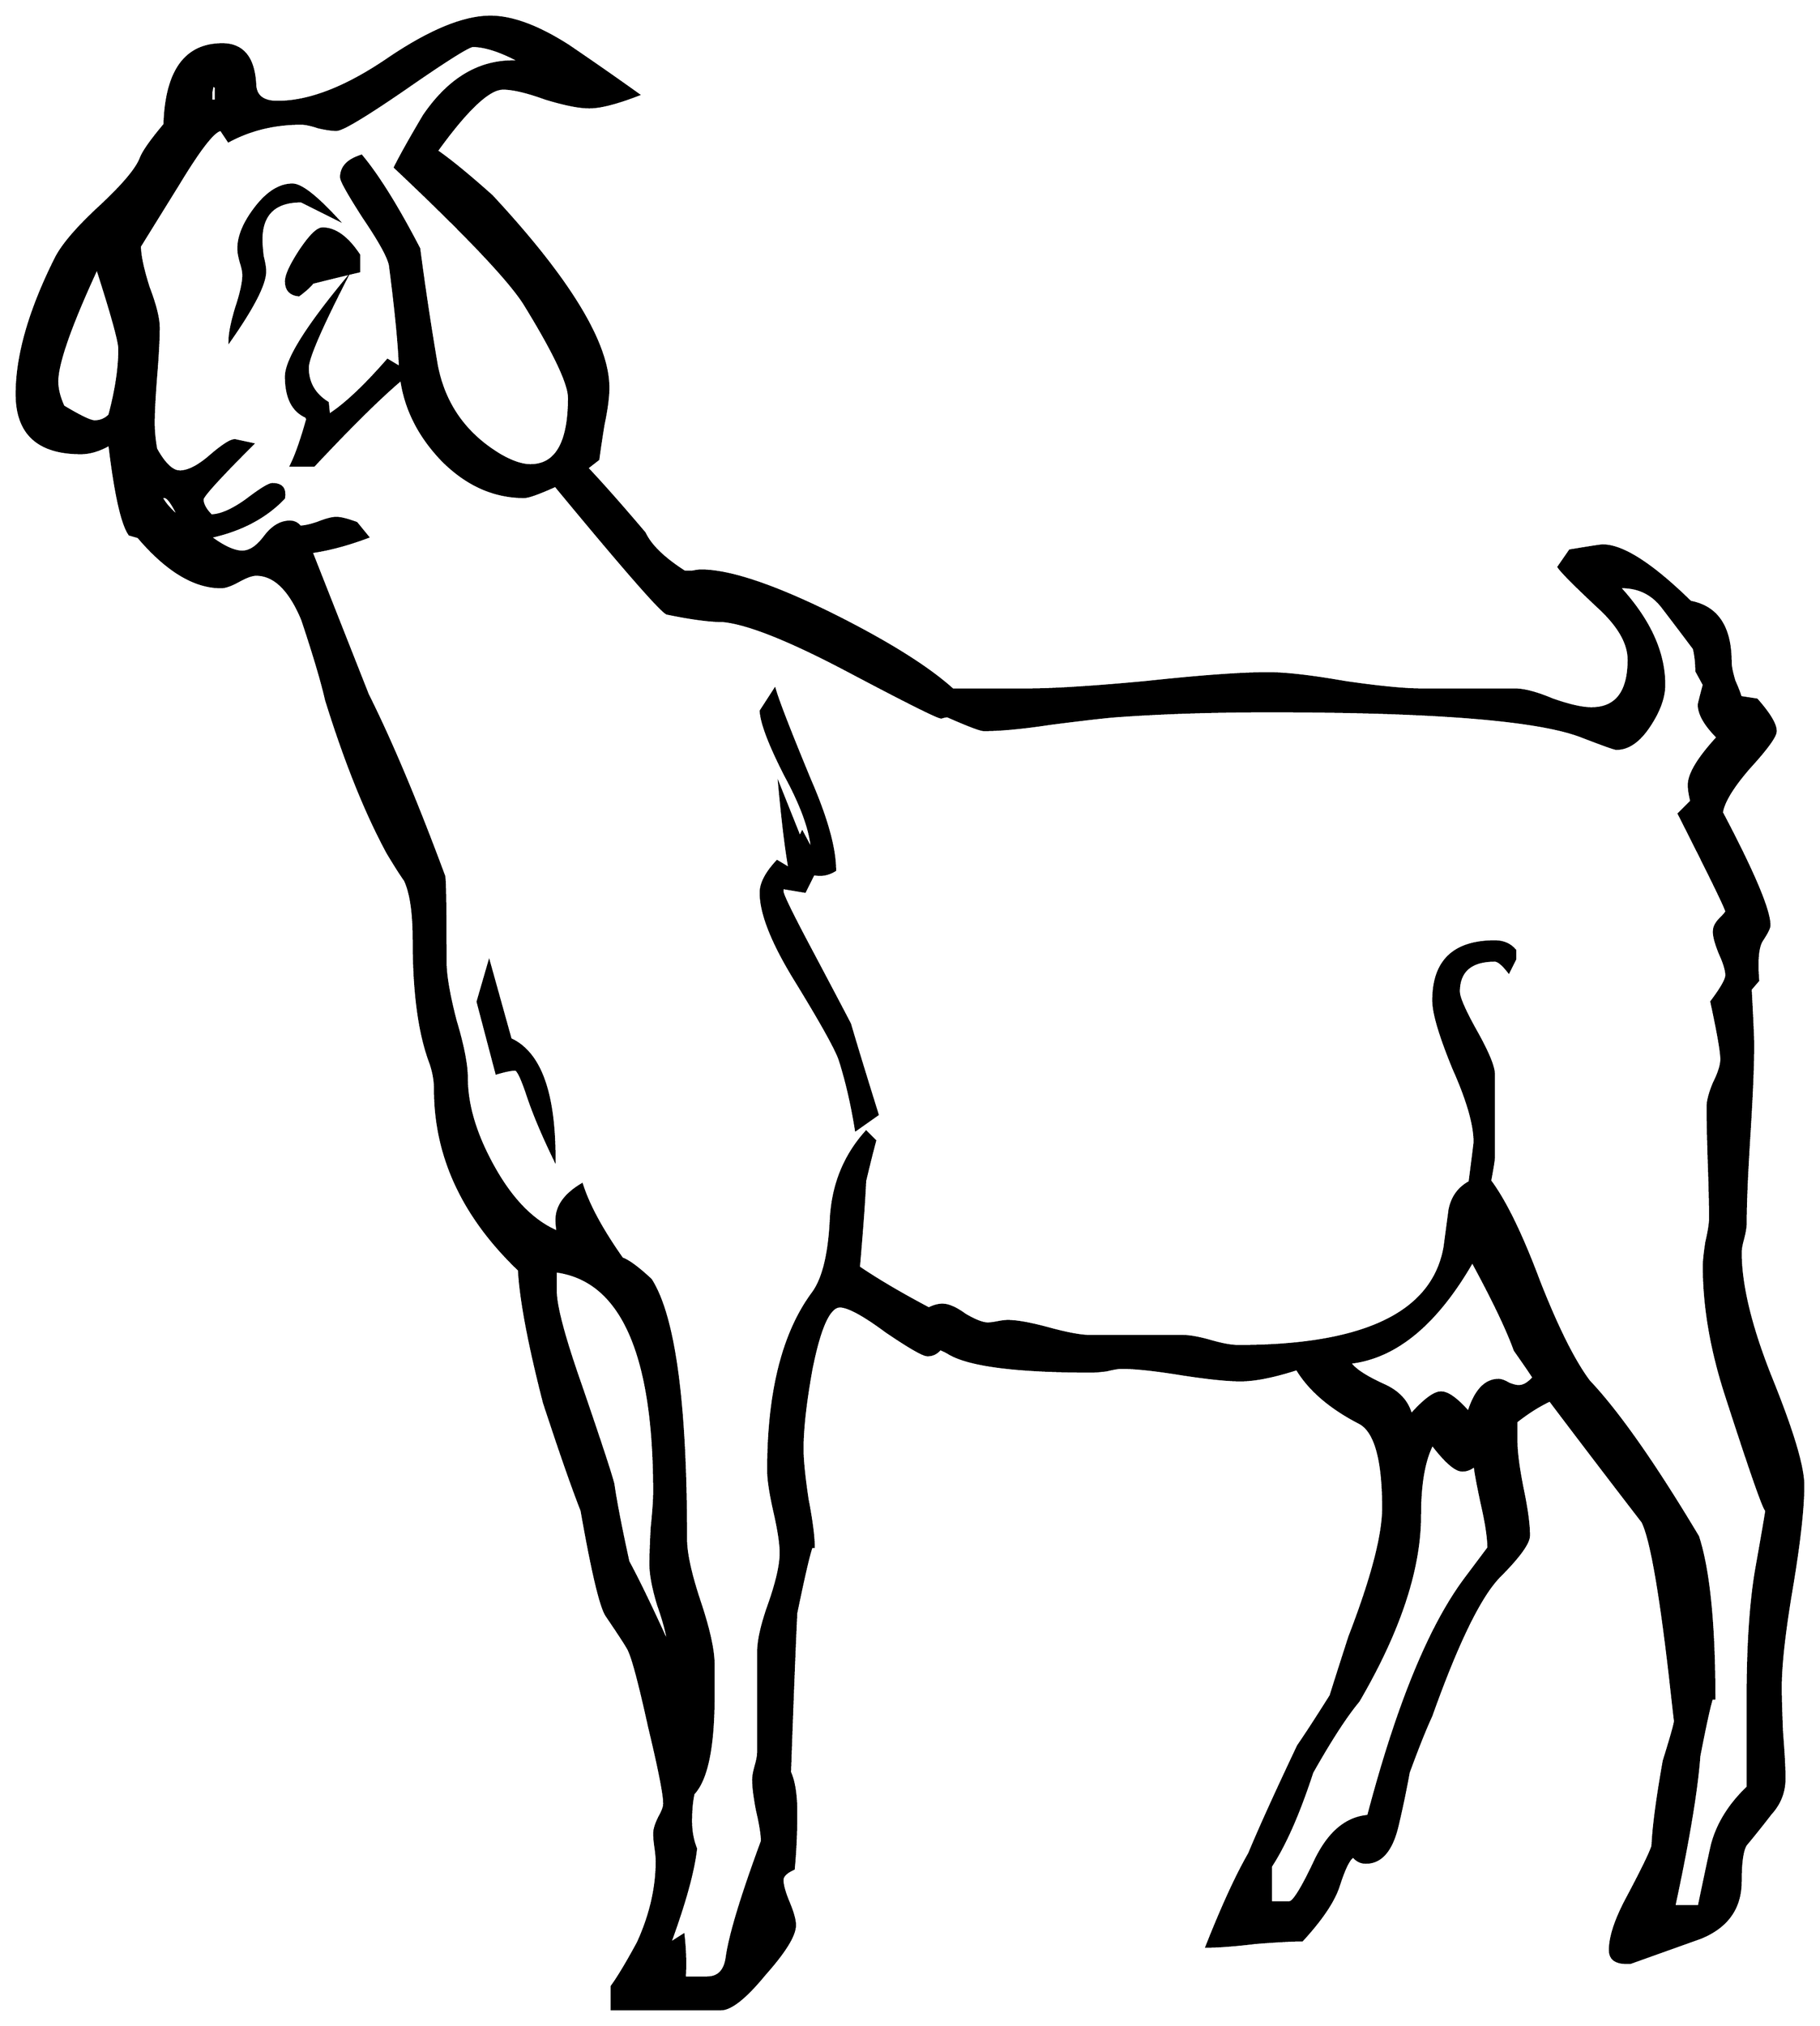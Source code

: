 


\begin{tikzpicture}[y=0.80pt, x=0.80pt, yscale=-1.0, xscale=1.0, inner sep=0pt, outer sep=0pt]
\begin{scope}[shift={(100.0,1693.0)},nonzero rule]
  \path[draw=.,fill=.,line width=1.600pt] (1560.0,-192.0) ..
    controls (1560.0,-174.0) and (1557.0,-147.0) ..
    (1551.0,-111.0) .. controls (1545.0,-75.667) and
    (1542.0,-49.0) .. (1542.0,-31.0) .. controls (1542.0,-23.0)
    and (1542.333,-11.0) .. (1543.0,5.0) .. controls (1544.333,21.667)
    and (1545.0,34.0) .. (1545.0,42.0) .. controls (1545.0,52.667)
    and (1541.333,62.0) .. (1534.0,70.0) .. controls (1527.333,78.667)
    and (1520.667,87.0) .. (1514.0,95.0) .. controls (1511.333,99.667)
    and (1510.0,109.333) .. (1510.0,124.0) .. controls
    (1510.0,145.333) and (1499.333,160.333) .. (1478.0,169.0) ..
    controls (1459.333,175.667) and (1440.667,182.333) .. (1422.0,189.0)
    -- (1419.0,189.0) .. controls (1410.333,189.0) and
    (1406.0,185.667) .. (1406.0,179.0) .. controls (1406.0,168.333)
    and (1410.667,154.333) .. (1420.0,137.0) .. controls
    (1431.333,115.667) and (1438.0,102.0) .. (1440.0,96.0) ..
    controls (1440.667,80.667) and (1443.667,58.0) .. (1449.0,28.0) ..
    controls (1455.0,8.667) and (1458.0,-2.0) .. (1458.0,-4.0) ..
    controls (1458.0,-3.333) and (1456.667,-15.0) .. (1454.0,-39.0)
    .. controls (1446.0,-108.333) and (1438.667,-149.667) ..
    (1432.0,-163.0) .. controls (1407.333,-195.0) and
    (1382.667,-227.333) .. (1358.0,-260.0) .. controls
    (1349.333,-256.0) and (1340.333,-250.333) .. (1331.0,-243.0) --
    (1331.0,-227.0) .. controls (1331.0,-218.333) and
    (1332.667,-205.667) .. (1336.0,-189.0) .. controls
    (1339.333,-173.0) and (1341.0,-160.667) .. (1341.0,-152.0) ..
    controls (1341.0,-146.0) and (1333.0,-135.0) ..
    (1317.0,-119.0) .. controls (1301.667,-103.0) and
    (1283.667,-66.0) .. (1263.0,-8.0) .. controls (1258.333,2.0) and
    (1252.333,17.0) .. (1245.0,37.0) .. controls (1242.333,51.667) and
    (1239.333,66.0) .. (1236.0,80.0) .. controls (1231.333,99.333) and
    (1223.0,109.0) .. (1211.0,109.0) .. controls (1207.0,109.0)
    and (1203.667,107.333) .. (1201.0,104.0) .. controls
    (1197.667,105.333) and (1193.667,113.333) .. (1189.0,128.0) ..
    controls (1185.0,140.0) and (1175.333,154.333) .. (1160.0,171.0)
    .. controls (1152.667,171.0) and (1140.333,171.667) ..
    (1123.0,173.0) .. controls (1106.333,175.0) and (1093.333,176.0)
    .. (1084.0,176.0) .. controls (1096.667,144.0) and
    (1108.0,119.333) .. (1118.0,102.0) .. controls (1126.0,82.667)
    and (1139.0,54.0) .. (1157.0,16.0) .. controls (1163.0,7.333)
    and (1171.667,-6.0) .. (1183.0,-24.0) .. controls
    (1186.333,-34.667) and (1191.333,-50.333) .. (1198.0,-71.0) ..
    controls (1216.0,-117.667) and (1225.0,-152.0) ..
    (1225.0,-174.0) .. controls (1225.0,-212.667) and
    (1218.667,-235.333) .. (1206.0,-242.0) .. controls
    (1182.667,-254.0) and (1166.0,-268.333) .. (1156.0,-285.0) ..
    controls (1137.333,-279.0) and (1122.333,-276.0) ..
    (1111.0,-276.0) .. controls (1100.333,-276.0) and
    (1084.333,-277.667) .. (1063.0,-281.0) .. controls
    (1042.333,-284.333) and (1026.667,-286.0) .. (1016.0,-286.0) ..
    controls (1013.333,-286.0) and (1009.333,-285.333) ..
    (1004.0,-284.0) .. controls (998.667,-283.333) and
    (994.667,-283.0) .. (992.0,-283.0) .. controls (933.333,-283.0)
    and (895.667,-287.667) .. (879.0,-297.0) .. controls
    (877.0,-298.333) and (874.333,-299.667) .. (871.0,-301.0) ..
    controls (868.333,-297.667) and (865.0,-296.0) .. (861.0,-296.0)
    .. controls (857.667,-296.0) and (846.667,-302.333) ..
    (828.0,-315.0) .. controls (810.0,-328.333) and (797.667,-335.0)
    .. (791.0,-335.0) .. controls (782.333,-335.0) and
    (774.667,-318.0) .. (768.0,-284.0) .. controls (763.333,-258.0)
    and (761.0,-237.0) .. (761.0,-221.0) .. controls
    (761.0,-212.333) and (762.333,-199.0) .. (765.0,-181.0) ..
    controls (768.333,-163.667) and (770.0,-150.667) .. (770.0,-142.0)
    .. controls (770.0,-152.667) and (765.333,-135.333) ..
    (756.0,-90.0) .. controls (754.667,-62.0) and (753.0,-19.667) ..
    (751.0,37.0) .. controls (754.333,44.333) and (756.0,55.0) ..
    (756.0,69.0) .. controls (756.0,85.0) and (755.333,100.0) ..
    (754.0,114.0) .. controls (748.0,116.667) and (745.0,119.667) ..
    (745.0,123.0) .. controls (745.0,127.0) and (746.667,133.0) ..
    (750.0,141.0) .. controls (753.333,149.0) and (755.0,155.0) ..
    (755.0,159.0) .. controls (755.0,167.0) and (747.0,180.0) ..
    (731.0,198.0) .. controls (715.667,216.667) and (704.0,226.0) ..
    (696.0,226.0) -- (609.0,226.0) -- (609.0,208.0) .. controls
    (614.333,200.667) and (621.333,189.0) .. (630.0,173.0) .. controls
    (640.0,151.0) and (645.0,129.333) .. (645.0,108.0) .. controls
    (645.0,105.333) and (644.667,101.667) .. (644.0,97.0) .. controls
    (643.333,92.333) and (643.0,88.667) .. (643.0,86.0) .. controls
    (643.0,82.667) and (644.333,78.333) .. (647.0,73.0) .. controls
    (649.667,68.333) and (651.0,64.667) .. (651.0,62.0) .. controls
    (651.0,54.667) and (647.0,34.333) .. (639.0,1.0) .. controls
    (631.667,-32.333) and (626.333,-52.667) .. (623.0,-60.0) .. controls
    (622.333,-62.0) and (616.333,-71.333) .. (605.0,-88.0) .. controls
    (600.333,-94.667) and (593.667,-122.667) .. (585.0,-172.0) ..
    controls (577.667,-190.667) and (567.667,-219.333) .. (555.0,-258.0)
    .. controls (543.0,-304.667) and (536.333,-340.0) ..
    (535.0,-364.0) .. controls (490.333,-406.667) and (468.0,-454.667)
    .. (468.0,-508.0) .. controls (468.0,-515.333) and
    (466.667,-522.667) .. (464.0,-530.0) .. controls (455.333,-553.333)
    and (451.0,-585.667) .. (451.0,-627.0) .. controls
    (451.0,-649.0) and (448.667,-665.0) .. (444.0,-675.0) ..
    controls (440.667,-679.667) and (436.0,-687.0) .. (430.0,-697.0)
    .. controls (412.667,-729.0) and (396.333,-769.667) ..
    (381.0,-819.0) .. controls (377.667,-833.667) and (371.333,-855.0)
    .. (362.0,-883.0) .. controls (352.0,-907.0) and
    (339.667,-919.0) .. (325.0,-919.0) .. controls (321.667,-919.0)
    and (317.0,-917.333) .. (311.0,-914.0) .. controls
    (305.0,-910.667) and (300.333,-909.0) .. (297.0,-909.0) ..
    controls (275.667,-909.0) and (253.667,-922.333) .. (231.0,-949.0)
    -- (224.0,-951.0) .. controls (218.0,-959.667) and
    (212.667,-983.667) .. (208.0,-1023.0) .. controls
    (200.0,-1018.333) and (192.333,-1016.0) .. (185.0,-1016.0) ..
    controls (151.0,-1016.0) and (134.0,-1031.667) ..
    (134.0,-1063.0) .. controls (134.0,-1093.667) and
    (144.333,-1129.667) .. (165.0,-1171.0) .. controls
    (170.333,-1181.667) and (182.0,-1195.333) .. (200.0,-1212.0) ..
    controls (218.667,-1229.333) and (229.667,-1242.333) ..
    (233.0,-1251.0) .. controls (235.0,-1256.333) and
    (241.333,-1265.333) .. (252.0,-1278.0) .. controls
    (253.333,-1320.667) and (268.667,-1342.0) .. (298.0,-1342.0) ..
    controls (314.0,-1342.0) and (322.667,-1331.667) ..
    (324.0,-1311.0) .. controls (324.0,-1301.0) and
    (330.0,-1296.0) .. (342.0,-1296.0) .. controls
    (367.333,-1296.0) and (396.667,-1307.333) .. (430.0,-1330.0) ..
    controls (463.333,-1352.667) and (490.667,-1364.0) ..
    (512.0,-1364.0) .. controls (529.333,-1364.0) and
    (550.0,-1356.333) .. (574.0,-1341.0) .. controls
    (592.667,-1328.333) and (611.333,-1315.333) .. (630.0,-1302.0) ..
    controls (612.667,-1295.333) and (599.667,-1292.0) ..
    (591.0,-1292.0) .. controls (583.0,-1292.0) and
    (571.333,-1294.333) .. (556.0,-1299.0) .. controls
    (541.333,-1304.333) and (530.0,-1307.0) .. (522.0,-1307.0) ..
    controls (510.667,-1307.0) and (493.0,-1290.333) ..
    (469.0,-1257.0) .. controls (479.667,-1249.667) and
    (494.333,-1237.667) .. (513.0,-1221.0) .. controls
    (575.0,-1154.333) and (606.0,-1103.333) .. (606.0,-1068.0) ..
    controls (606.0,-1060.667) and (604.667,-1050.667) ..
    (602.0,-1038.0) .. controls (600.0,-1025.333) and
    (598.667,-1016.333) .. (598.0,-1011.0) -- (589.0,-1004.0) ..
    controls (601.0,-991.333) and (616.333,-974.0) .. (635.0,-952.0)
    .. controls (639.667,-942.0) and (650.333,-931.667) ..
    (667.0,-921.0) .. controls (668.333,-921.0) and (670.333,-921.0)
    .. (673.0,-921.0) .. controls (676.333,-921.667) and
    (678.667,-922.0) .. (680.0,-922.0) .. controls (702.667,-922.0)
    and (737.667,-910.333) .. (785.0,-887.0) .. controls
    (829.0,-865.0) and (861.0,-845.0) .. (881.0,-827.0) --
    (940.0,-827.0) .. controls (961.333,-827.0) and (993.333,-829.0)
    .. (1036.0,-833.0) .. controls (1079.333,-837.667) and
    (1111.667,-840.0) .. (1133.0,-840.0) .. controls
    (1147.0,-840.0) and (1167.333,-837.667) .. (1194.0,-833.0) ..
    controls (1221.333,-829.0) and (1242.0,-827.0) ..
    (1256.0,-827.0) -- (1330.0,-827.0) .. controls
    (1337.333,-827.0) and (1347.333,-824.333) .. (1360.0,-819.0) ..
    controls (1373.333,-814.333) and (1383.667,-812.0) ..
    (1391.0,-812.0) .. controls (1411.0,-812.0) and
    (1421.0,-825.0) .. (1421.0,-851.0) .. controls
    (1421.0,-863.667) and (1413.667,-877.0) .. (1399.0,-891.0) ..
    controls (1379.0,-909.667) and (1367.667,-921.0) ..
    (1365.0,-925.0) -- (1374.0,-938.0) .. controls
    (1390.0,-940.667) and (1398.667,-942.0) .. (1400.0,-942.0) ..
    controls (1416.0,-942.0) and (1439.333,-927.0) ..
    (1470.0,-897.0) .. controls (1491.333,-893.0) and
    (1502.0,-877.0) .. (1502.0,-849.0) .. controls
    (1502.0,-845.667) and (1503.0,-840.667) .. (1505.0,-834.0) ..
    controls (1507.667,-828.0) and (1509.333,-823.667) ..
    (1510.0,-821.0) -- (1523.0,-819.0) .. controls
    (1533.0,-807.667) and (1538.0,-799.333) .. (1538.0,-794.0) ..
    controls (1538.0,-790.0) and (1531.0,-780.333) ..
    (1517.0,-765.0) .. controls (1503.667,-749.667) and
    (1496.333,-737.667) .. (1495.0,-729.0) .. controls
    (1520.333,-681.0) and (1533.0,-651.0) .. (1533.0,-639.0) ..
    controls (1533.0,-637.0) and (1531.0,-633.0) ..
    (1527.0,-627.0) .. controls (1523.667,-621.667) and
    (1522.667,-611.0) .. (1524.0,-595.0) -- (1518.0,-588.0) ..
    controls (1519.333,-562.667) and (1520.0,-548.0) ..
    (1520.0,-544.0) .. controls (1520.0,-528.0) and
    (1519.0,-504.0) .. (1517.0,-472.0) .. controls
    (1515.0,-440.667) and (1514.0,-417.0) .. (1514.0,-401.0) ..
    controls (1514.0,-398.333) and (1513.333,-394.333) ..
    (1512.0,-389.0) .. controls (1510.667,-384.333) and
    (1510.0,-380.667) .. (1510.0,-378.0) .. controls
    (1510.0,-351.333) and (1518.333,-317.333) .. (1535.0,-276.0) ..
    controls (1551.667,-234.667) and (1560.0,-206.667) ..
    (1560.0,-192.0) -- cycle(293.0,-1297.0) -- (293.0,-1308.0)
    -- (290.0,-1310.0) .. controls (290.0,-1308.667) and
    (289.667,-1306.667) .. (289.0,-1304.0) -- (289.0,-1297.0) --
    (293.0,-1297.0) -- cycle(1345.0,-278.0) .. controls
    (1344.333,-279.333) and (1339.333,-286.667) .. (1330.0,-300.0) ..
    controls (1324.0,-316.667) and (1312.667,-340.333) ..
    (1296.0,-371.0) .. controls (1267.333,-321.0) and
    (1234.667,-294.0) .. (1198.0,-290.0) .. controls
    (1201.333,-284.667) and (1210.333,-278.667) .. (1225.0,-272.0) ..
    controls (1237.0,-266.667) and (1244.333,-258.667) ..
    (1247.0,-248.0) .. controls (1257.667,-260.0) and
    (1265.667,-266.0) .. (1271.0,-266.0) .. controls
    (1276.333,-266.0) and (1283.667,-260.667) .. (1293.0,-250.0) ..
    controls (1298.333,-267.333) and (1306.333,-276.0) ..
    (1317.0,-276.0) .. controls (1319.0,-276.0) and
    (1321.667,-275.0) .. (1325.0,-273.0) .. controls
    (1328.333,-271.667) and (1331.0,-271.0) .. (1333.0,-271.0) ..
    controls (1337.0,-271.0) and (1341.0,-273.333) ..
    (1345.0,-278.0) -- cycle(1531.0,-173.0) .. controls
    (1531.0,-167.0) and (1520.333,-197.0) .. (1499.0,-263.0) ..
    controls (1487.0,-299.667) and (1481.0,-334.333) ..
    (1481.0,-367.0) .. controls (1481.0,-371.0) and
    (1481.667,-377.333) .. (1483.0,-386.0) .. controls
    (1485.0,-394.667) and (1486.0,-401.0) .. (1486.0,-405.0) ..
    controls (1486.0,-415.0) and (1485.667,-429.667) ..
    (1485.0,-449.0) .. controls (1484.333,-469.0) and
    (1484.0,-484.0) .. (1484.0,-494.0) .. controls
    (1484.0,-498.667) and (1485.667,-505.0) .. (1489.0,-513.0) ..
    controls (1493.0,-521.0) and (1495.0,-527.333) ..
    (1495.0,-532.0) .. controls (1495.0,-538.0) and
    (1492.333,-553.333) .. (1487.0,-578.0) .. controls
    (1495.0,-588.667) and (1499.0,-595.667) .. (1499.0,-599.0) ..
    controls (1499.0,-603.0) and (1497.333,-608.667) ..
    (1494.0,-616.0) .. controls (1490.667,-624.0) and
    (1489.0,-630.0) .. (1489.0,-634.0) .. controls
    (1489.0,-637.333) and (1490.667,-640.667) .. (1494.0,-644.0) ..
    controls (1497.333,-647.333) and (1499.0,-649.333) ..
    (1499.0,-650.0) .. controls (1499.0,-652.0) and
    (1486.333,-678.0) .. (1461.0,-728.0) -- (1471.0,-738.0) ..
    controls (1469.667,-743.333) and (1469.0,-747.667) ..
    (1469.0,-751.0) .. controls (1469.0,-759.667) and
    (1476.667,-772.333) .. (1492.0,-789.0) .. controls
    (1482.0,-799.0) and (1477.0,-807.667) .. (1477.0,-815.0) ..
    controls (1477.0,-815.667) and (1478.333,-821.0) ..
    (1481.0,-831.0) -- (1475.0,-842.0) .. controls
    (1475.0,-848.667) and (1474.333,-854.667) .. (1473.0,-860.0) ..
    controls (1465.0,-870.667) and (1456.667,-881.667) ..
    (1448.0,-893.0) .. controls (1439.333,-904.333) and
    (1427.667,-909.667) .. (1413.0,-909.0) .. controls
    (1437.0,-883.0) and (1449.0,-857.0) .. (1449.0,-831.0) ..
    controls (1449.0,-821.0) and (1445.0,-810.0) ..
    (1437.0,-798.0) .. controls (1429.0,-786.0) and
    (1420.333,-780.0) .. (1411.0,-780.0) .. controls
    (1409.667,-780.0) and (1400.333,-783.333) .. (1383.0,-790.0) ..
    controls (1348.333,-803.333) and (1265.333,-810.0) ..
    (1134.0,-810.0) .. controls (1088.667,-810.0) and
    (1047.667,-808.667) .. (1011.0,-806.0) .. controls
    (1002.333,-805.333) and (985.0,-803.333) .. (959.0,-800.0) ..
    controls (937.0,-796.667) and (919.333,-795.0) .. (906.0,-795.0)
    .. controls (903.333,-795.0) and (893.667,-798.667) ..
    (877.0,-806.0) .. controls (875.667,-806.0) and (874.0,-805.667)
    .. (872.0,-805.0) .. controls (869.333,-805.0) and
    (844.667,-817.333) .. (798.0,-842.0) .. controls (751.333,-866.667)
    and (718.0,-880.0) .. (698.0,-882.0) .. controls
    (687.333,-882.0) and (672.333,-884.0) .. (653.0,-888.0) ..
    controls (647.667,-890.667) and (618.0,-924.667) .. (564.0,-990.0)
    .. controls (550.667,-984.0) and (542.333,-981.0) ..
    (539.0,-981.0) .. controls (515.0,-981.0) and (493.333,-990.667)
    .. (474.0,-1010.0) .. controls (455.333,-1029.333) and
    (444.333,-1051.0) .. (441.0,-1075.0) .. controls
    (424.333,-1061.0) and (401.0,-1038.0) .. (371.0,-1006.0) --
    (353.0,-1006.0) .. controls (357.0,-1014.0) and
    (361.333,-1026.333) .. (366.0,-1043.0) -- (365.0,-1045.0) ..
    controls (354.333,-1049.667) and (349.0,-1060.333) ..
    (349.0,-1077.0) .. controls (349.0,-1089.667) and
    (364.333,-1114.667) .. (395.0,-1152.0) .. controls
    (375.667,-1114.0) and (366.0,-1091.333) .. (366.0,-1084.0) ..
    controls (366.0,-1072.0) and (371.333,-1062.667) ..
    (382.0,-1056.0) -- (383.0,-1046.0) .. controls
    (395.667,-1054.0) and (411.333,-1068.667) .. (430.0,-1090.0) --
    (440.0,-1084.0) .. controls (439.333,-1102.667) and
    (436.667,-1130.0) .. (432.0,-1166.0) .. controls
    (430.667,-1172.667) and (423.667,-1185.333) .. (411.0,-1204.0) ..
    controls (399.0,-1222.667) and (393.0,-1233.333) ..
    (393.0,-1236.0) .. controls (393.0,-1244.0) and
    (398.333,-1249.667) .. (409.0,-1253.0) .. controls
    (422.333,-1237.0) and (437.667,-1212.333) .. (455.0,-1179.0) ..
    controls (459.0,-1148.333) and (463.667,-1117.333) ..
    (469.0,-1086.0) .. controls (475.0,-1054.667) and
    (492.0,-1030.667) .. (520.0,-1014.0) .. controls
    (529.333,-1008.667) and (537.333,-1006.0) .. (544.0,-1006.0) ..
    controls (564.667,-1006.0) and (575.0,-1024.0) ..
    (575.0,-1060.0) .. controls (575.0,-1071.333) and
    (563.333,-1096.0) .. (540.0,-1134.0) .. controls
    (528.667,-1152.667) and (494.0,-1189.333) .. (436.0,-1244.0) ..
    controls (440.667,-1253.333) and (448.333,-1267.0) ..
    (459.0,-1285.0) .. controls (480.333,-1316.333) and
    (506.333,-1330.667) .. (537.0,-1328.0) .. controls
    (521.0,-1336.667) and (508.0,-1341.0) .. (498.0,-1341.0) ..
    controls (494.667,-1341.0) and (476.667,-1329.667) ..
    (444.0,-1307.0) .. controls (412.0,-1285.0) and
    (393.667,-1274.0) .. (389.0,-1274.0) .. controls
    (385.667,-1274.0) and (381.0,-1274.667) .. (375.0,-1276.0) ..
    controls (369.0,-1278.0) and (364.333,-1279.0) ..
    (361.0,-1279.0) .. controls (339.667,-1279.0) and
    (320.333,-1274.333) .. (303.0,-1265.0) -- (297.0,-1274.0) ..
    controls (291.667,-1274.0) and (280.333,-1259.667) ..
    (263.0,-1231.0) .. controls (242.333,-1197.667) and
    (232.0,-1181.0) .. (232.0,-1181.0) .. controls
    (232.0,-1173.667) and (234.333,-1162.667) .. (239.0,-1148.0) ..
    controls (244.333,-1134.0) and (247.0,-1123.333) ..
    (247.0,-1116.0) .. controls (247.0,-1107.333) and
    (246.333,-1094.667) .. (245.0,-1078.0) .. controls
    (243.667,-1061.333) and (243.0,-1048.667) .. (243.0,-1040.0) ..
    controls (243.0,-1033.333) and (243.667,-1026.333) ..
    (245.0,-1019.0) .. controls (251.667,-1007.0) and
    (258.0,-1001.0) .. (264.0,-1001.0) .. controls
    (270.667,-1001.0) and (278.667,-1005.0) .. (288.0,-1013.0) ..
    controls (298.0,-1021.667) and (304.667,-1026.0) ..
    (308.0,-1026.0) .. controls (308.0,-1026.0) and
    (312.667,-1025.0) .. (322.0,-1023.0) .. controls
    (295.333,-996.333) and (282.0,-981.667) .. (282.0,-979.0) ..
    controls (282.0,-975.0) and (284.333,-970.667) .. (289.0,-966.0)
    .. controls (296.333,-966.0) and (305.667,-970.0) ..
    (317.0,-978.0) .. controls (328.333,-986.667) and (335.333,-991.0)
    .. (338.0,-991.0) .. controls (345.333,-991.0) and
    (348.333,-987.333) .. (347.0,-980.0) .. controls (332.333,-964.667)
    and (312.667,-954.333) .. (288.0,-949.0) .. controls
    (298.667,-941.0) and (307.333,-937.0) .. (314.0,-937.0) ..
    controls (320.0,-937.0) and (326.0,-941.0) .. (332.0,-949.0)
    .. controls (338.0,-957.0) and (344.667,-961.0) ..
    (352.0,-961.0) .. controls (355.333,-961.0) and (358.0,-959.667)
    .. (360.0,-957.0) .. controls (363.333,-957.0) and
    (368.0,-958.0) .. (374.0,-960.0) .. controls (380.667,-962.667)
    and (385.667,-964.0) .. (389.0,-964.0) .. controls
    (392.333,-964.0) and (397.667,-962.667) .. (405.0,-960.0) --
    (414.0,-949.0) .. controls (398.0,-943.0) and (383.0,-939.0)
    .. (369.0,-937.0) .. controls (379.0,-911.667) and
    (394.0,-873.667) .. (414.0,-823.0) .. controls (432.667,-785.667)
    and (453.0,-737.333) .. (475.0,-678.0) .. controls
    (475.667,-674.0) and (476.0,-651.333) .. (476.0,-610.0) ..
    controls (476.0,-599.333) and (478.667,-583.667) .. (484.0,-563.0)
    .. controls (490.0,-543.0) and (493.0,-527.667) ..
    (493.0,-517.0) .. controls (493.0,-495.0) and (500.333,-471.0)
    .. (515.0,-445.0) .. controls (529.667,-419.0) and
    (546.667,-402.0) .. (566.0,-394.0) .. controls (565.333,-397.333)
    and (565.0,-400.667) .. (565.0,-404.0) .. controls
    (565.0,-414.667) and (571.667,-424.0) .. (585.0,-432.0) ..
    controls (590.333,-415.333) and (601.0,-395.667) .. (617.0,-373.0)
    .. controls (622.333,-371.0) and (630.0,-365.333) ..
    (640.0,-356.0) .. controls (658.667,-326.667) and (668.0,-257.667)
    .. (668.0,-149.0) .. controls (668.0,-137.667) and
    (671.667,-121.0) .. (679.0,-99.0) .. controls (686.333,-77.0)
    and (690.0,-60.333) .. (690.0,-49.0) -- (690.0,-24.0) ..
    controls (690.0,16.667) and (684.667,42.667) .. (674.0,54.0) ..
    controls (672.667,60.0) and (672.0,67.333) .. (672.0,76.0) ..
    controls (672.0,84.0) and (673.333,91.333) .. (676.0,98.0) ..
    controls (674.0,116.0) and (667.0,141.333) .. (655.0,174.0) --
    (666.0,167.0) .. controls (667.333,178.333) and (667.667,189.667) ..
    (667.0,201.0) -- (685.0,201.0) .. controls (694.333,201.0) and
    (699.667,195.333) .. (701.0,184.0) .. controls (703.667,166.0) and
    (713.0,135.333) .. (729.0,92.0) .. controls (729.0,86.667) and
    (727.667,78.333) .. (725.0,67.0) .. controls (723.0,56.333) and
    (722.0,48.333) .. (722.0,43.0) .. controls (722.0,40.333) and
    (722.667,36.667) .. (724.0,32.0) .. controls (725.333,27.333) and
    (726.0,23.667) .. (726.0,21.0) -- (726.0,-59.0) .. controls
    (726.0,-68.333) and (729.0,-81.333) .. (735.0,-98.0) .. controls
    (741.0,-115.333) and (744.0,-128.667) .. (744.0,-138.0) ..
    controls (744.0,-145.333) and (742.333,-156.333) .. (739.0,-171.0)
    .. controls (735.667,-185.667) and (734.0,-196.667) ..
    (734.0,-204.0) .. controls (734.0,-266.667) and (746.0,-314.0)
    .. (770.0,-346.0) .. controls (778.0,-357.333) and
    (782.667,-376.667) .. (784.0,-404.0) .. controls (785.333,-431.333)
    and (794.667,-454.667) .. (812.0,-474.0) -- (819.0,-467.0) ..
    controls (817.0,-459.667) and (814.333,-449.0) .. (811.0,-435.0)
    .. controls (810.333,-419.667) and (808.667,-396.667) ..
    (806.0,-366.0) .. controls (820.667,-356.0) and (839.333,-345.0)
    .. (862.0,-333.0) .. controls (866.0,-335.0) and
    (869.667,-336.0) .. (873.0,-336.0) .. controls (877.667,-336.0)
    and (883.667,-333.333) .. (891.0,-328.0) .. controls
    (899.0,-323.333) and (905.0,-321.0) .. (909.0,-321.0) ..
    controls (911.0,-321.0) and (913.667,-321.333) .. (917.0,-322.0)
    .. controls (920.333,-322.667) and (923.0,-323.0) ..
    (925.0,-323.0) .. controls (932.333,-323.0) and (943.333,-321.0)
    .. (958.0,-317.0) .. controls (972.667,-313.0) and
    (983.667,-311.0) .. (991.0,-311.0) -- (1065.0,-311.0) ..
    controls (1070.333,-311.0) and (1077.667,-309.667) ..
    (1087.0,-307.0) .. controls (1096.333,-304.333) and
    (1103.667,-303.0) .. (1109.0,-303.0) .. controls
    (1209.667,-303.0) and (1264.667,-329.333) .. (1274.0,-382.0) ..
    controls (1275.333,-392.0) and (1276.667,-402.0) ..
    (1278.0,-412.0) .. controls (1280.0,-422.0) and
    (1285.333,-429.333) .. (1294.0,-434.0) .. controls
    (1296.667,-454.667) and (1298.0,-465.333) .. (1298.0,-466.0) ..
    controls (1298.0,-480.0) and (1292.333,-499.667) ..
    (1281.0,-525.0) .. controls (1270.333,-551.0) and
    (1265.0,-569.0) .. (1265.0,-579.0) .. controls
    (1265.0,-610.333) and (1281.333,-626.0) .. (1314.0,-626.0) ..
    controls (1320.667,-626.0) and (1326.0,-623.667) ..
    (1330.0,-619.0) -- (1330.0,-612.0) -- (1325.0,-602.0) ..
    controls (1320.333,-608.0) and (1316.667,-611.0) ..
    (1314.0,-611.0) .. controls (1294.667,-611.0) and
    (1285.0,-602.667) .. (1285.0,-586.0) .. controls
    (1285.0,-581.333) and (1289.667,-570.667) .. (1299.0,-554.0) ..
    controls (1308.333,-537.333) and (1313.0,-526.0) ..
    (1313.0,-520.0) -- (1313.0,-454.0) .. controls
    (1313.0,-452.0) and (1312.0,-445.667) .. (1310.0,-435.0) ..
    controls (1322.0,-419.0) and (1335.0,-392.333) ..
    (1349.0,-355.0) .. controls (1363.667,-317.667) and
    (1377.0,-291.0) .. (1389.0,-275.0) .. controls
    (1412.333,-250.333) and (1441.333,-209.0) .. (1476.0,-151.0) ..
    controls (1484.667,-124.333) and (1489.0,-81.0) ..
    (1489.0,-21.0) .. controls (1489.0,-32.333) and (1485.0,-17.333)
    .. (1477.0,24.0) .. controls (1475.0,51.333) and (1468.333,91.333)
    .. (1457.0,144.0) -- (1477.0,144.0) .. controls
    (1483.667,112.0) and (1487.333,95.0) .. (1488.0,93.0) ..
    controls (1492.667,77.0) and (1502.0,62.333) .. (1516.0,49.0) --
    (1516.0,-22.0) .. controls (1516.0,-64.667) and (1518.333,-99.333)
    .. (1523.0,-126.0) .. controls (1528.333,-156.0) and
    (1531.0,-171.667) .. (1531.0,-173.0) -- cycle(216.0,-1099.0)
    .. controls (216.0,-1105.0) and (210.0,-1126.667) ..
    (198.0,-1164.0) .. controls (176.667,-1118.0) and
    (166.0,-1087.667) .. (166.0,-1073.0) .. controls
    (166.0,-1067.0) and (167.667,-1060.333) .. (171.0,-1053.0) ..
    controls (184.333,-1045.0) and (192.667,-1041.0) ..
    (196.0,-1041.0) .. controls (200.667,-1041.0) and
    (204.667,-1042.667) .. (208.0,-1046.0) .. controls
    (213.333,-1066.0) and (216.0,-1083.667) .. (216.0,-1099.0) --
    cycle(1309.0,-142.0) .. controls (1309.0,-150.0) and
    (1307.333,-161.333) .. (1304.0,-176.0) .. controls
    (1300.667,-191.333) and (1298.667,-202.0) .. (1298.0,-208.0) ..
    controls (1294.667,-205.333) and (1291.333,-204.0) ..
    (1288.0,-204.0) .. controls (1282.667,-204.0) and
    (1274.667,-211.0) .. (1264.0,-225.0) .. controls
    (1257.333,-212.333) and (1254.0,-193.333) .. (1254.0,-168.0) ..
    controls (1254.0,-125.333) and (1237.667,-76.0) ..
    (1205.0,-20.0) .. controls (1195.0,-8.0) and (1182.667,11.0)
    .. (1168.0,37.0) .. controls (1157.333,69.667) and (1146.333,94.667)
    .. (1135.0,112.0) -- (1135.0,141.0) -- (1150.0,141.0) ..
    controls (1153.333,141.0) and (1160.333,129.667) .. (1171.0,107.0)
    .. controls (1181.667,85.0) and (1195.667,73.333) .. (1213.0,72.0)
    .. controls (1236.333,-16.667) and (1262.333,-80.0) ..
    (1291.0,-118.0) .. controls (1303.0,-134.0) and
    (1309.0,-142.0) .. (1309.0,-142.0) -- cycle(264.0,-964.0) ..
    controls (258.667,-975.333) and (254.667,-981.0) .. (252.0,-981.0)
    -- (249.0,-981.0) .. controls (251.667,-975.667) and
    (256.667,-970.0) .. (264.0,-964.0) -- cycle(658.0,-56.0) --
    (658.0,-58.0) .. controls (658.0,-61.333) and (656.667,-64.333) ..
    (654.0,-67.0) .. controls (653.333,-73.667) and (650.667,-83.667) ..
    (646.0,-97.0) .. controls (642.0,-110.333) and (640.0,-121.0)
    .. (640.0,-129.0) .. controls (640.0,-135.667) and
    (640.333,-145.333) .. (641.0,-158.0) .. controls (642.333,-170.667)
    and (643.0,-180.333) .. (643.0,-187.0) .. controls
    (643.0,-297.667) and (616.667,-356.333) .. (564.0,-363.0) --
    (564.0,-347.0) .. controls (564.0,-335.0) and (570.667,-310.0)
    .. (584.0,-272.0) .. controls (599.333,-227.333) and
    (608.0,-201.0) .. (610.0,-193.0) .. controls (612.0,-179.0)
    and (616.0,-158.333) .. (622.0,-131.0) .. controls
    (630.667,-115.0) and (642.667,-90.0) .. (658.0,-56.0) --
    cycle(644.0,190.0) .. controls (642.0,193.333) and
    (640.667,196.333) .. (640.0,199.0) -- (641.0,200.0) .. controls
    (641.0,198.0) and (642.0,194.667) .. (644.0,190.0) --
    cycle(407.0,-1161.0) .. controls (398.333,-1159.0) and
    (386.0,-1156.0) .. (370.0,-1152.0) .. controls
    (368.0,-1149.333) and (364.333,-1146.0) .. (359.0,-1142.0) ..
    controls (352.333,-1142.667) and (349.0,-1146.333) ..
    (349.0,-1153.0) .. controls (349.0,-1157.667) and
    (352.667,-1165.667) .. (360.0,-1177.0) .. controls
    (368.0,-1189.0) and (374.0,-1195.0) .. (378.0,-1195.0) ..
    controls (388.0,-1195.0) and (397.667,-1188.0) ..
    (407.0,-1174.0) -- (407.0,-1161.0) -- cycle(389.0,-1203.0)
    -- (361.0,-1217.0) .. controls (339.667,-1217.0) and
    (329.0,-1206.667) .. (329.0,-1186.0) .. controls
    (329.0,-1183.333) and (329.333,-1179.0) .. (330.0,-1173.0) ..
    controls (331.333,-1167.667) and (332.0,-1163.667) ..
    (332.0,-1161.0) .. controls (332.0,-1151.0) and
    (322.667,-1132.667) .. (304.0,-1106.0) .. controls
    (304.0,-1111.333) and (305.667,-1119.667) .. (309.0,-1131.0) ..
    controls (313.0,-1143.0) and (315.0,-1152.0) ..
    (315.0,-1158.0) .. controls (315.0,-1160.667) and
    (314.333,-1164.0) .. (313.0,-1168.0) .. controls
    (311.667,-1172.667) and (311.0,-1176.333) .. (311.0,-1179.0) ..
    controls (311.0,-1189.0) and (315.667,-1200.0) ..
    (325.0,-1212.0) .. controls (334.333,-1224.0) and
    (344.0,-1230.0) .. (354.0,-1230.0) .. controls
    (360.667,-1230.0) and (372.333,-1221.0) .. (389.0,-1203.0) --
    cycle(821.0,-488.0) -- (804.0,-476.0) .. controls
    (800.667,-496.667) and (796.333,-515.333) .. (791.0,-532.0) ..
    controls (787.667,-541.333) and (775.333,-563.333) .. (754.0,-598.0)
    .. controls (736.667,-626.667) and (728.0,-649.0) ..
    (728.0,-665.0) .. controls (728.0,-672.333) and (732.333,-680.667)
    .. (741.0,-690.0) -- (751.0,-684.0) .. controls
    (748.333,-698.667) and (745.667,-720.333) .. (743.0,-749.0) --
    (759.0,-709.0) -- (761.0,-713.0) -- (769.0,-698.0) ..
    controls (768.333,-713.333) and (761.333,-733.333) .. (748.0,-758.0)
    .. controls (735.333,-782.667) and (728.667,-800.0) ..
    (728.0,-810.0) -- (739.0,-827.0) .. controls (741.667,-817.667)
    and (751.0,-793.667) .. (767.0,-755.0) .. controls
    (780.333,-724.333) and (787.0,-700.333) .. (787.0,-683.0) ..
    controls (781.667,-679.667) and (776.0,-678.667) .. (770.0,-680.0)
    -- (763.0,-666.0) -- (745.0,-669.0) -- (745.0,-666.0) ..
    controls (745.0,-663.333) and (753.0,-647.0) .. (769.0,-617.0)
    .. controls (787.0,-583.0) and (797.0,-564.0) ..
    (799.0,-560.0) .. controls (803.667,-544.0) and (811.0,-520.0)
    .. (821.0,-488.0) -- cycle(563.0,-453.0) .. controls
    (553.667,-472.333) and (546.667,-489.0) .. (542.0,-503.0) ..
    controls (537.333,-517.0) and (534.0,-524.0) .. (532.0,-524.0)
    .. controls (528.667,-524.0) and (523.667,-523.0) ..
    (517.0,-521.0) .. controls (513.667,-533.667) and (508.667,-552.667)
    .. (502.0,-578.0) -- (511.0,-609.0) -- (528.0,-548.0) ..
    controls (551.333,-537.333) and (563.0,-505.667) .. (563.0,-453.0)
    -- cycle;
\end{scope}

\end{tikzpicture}

